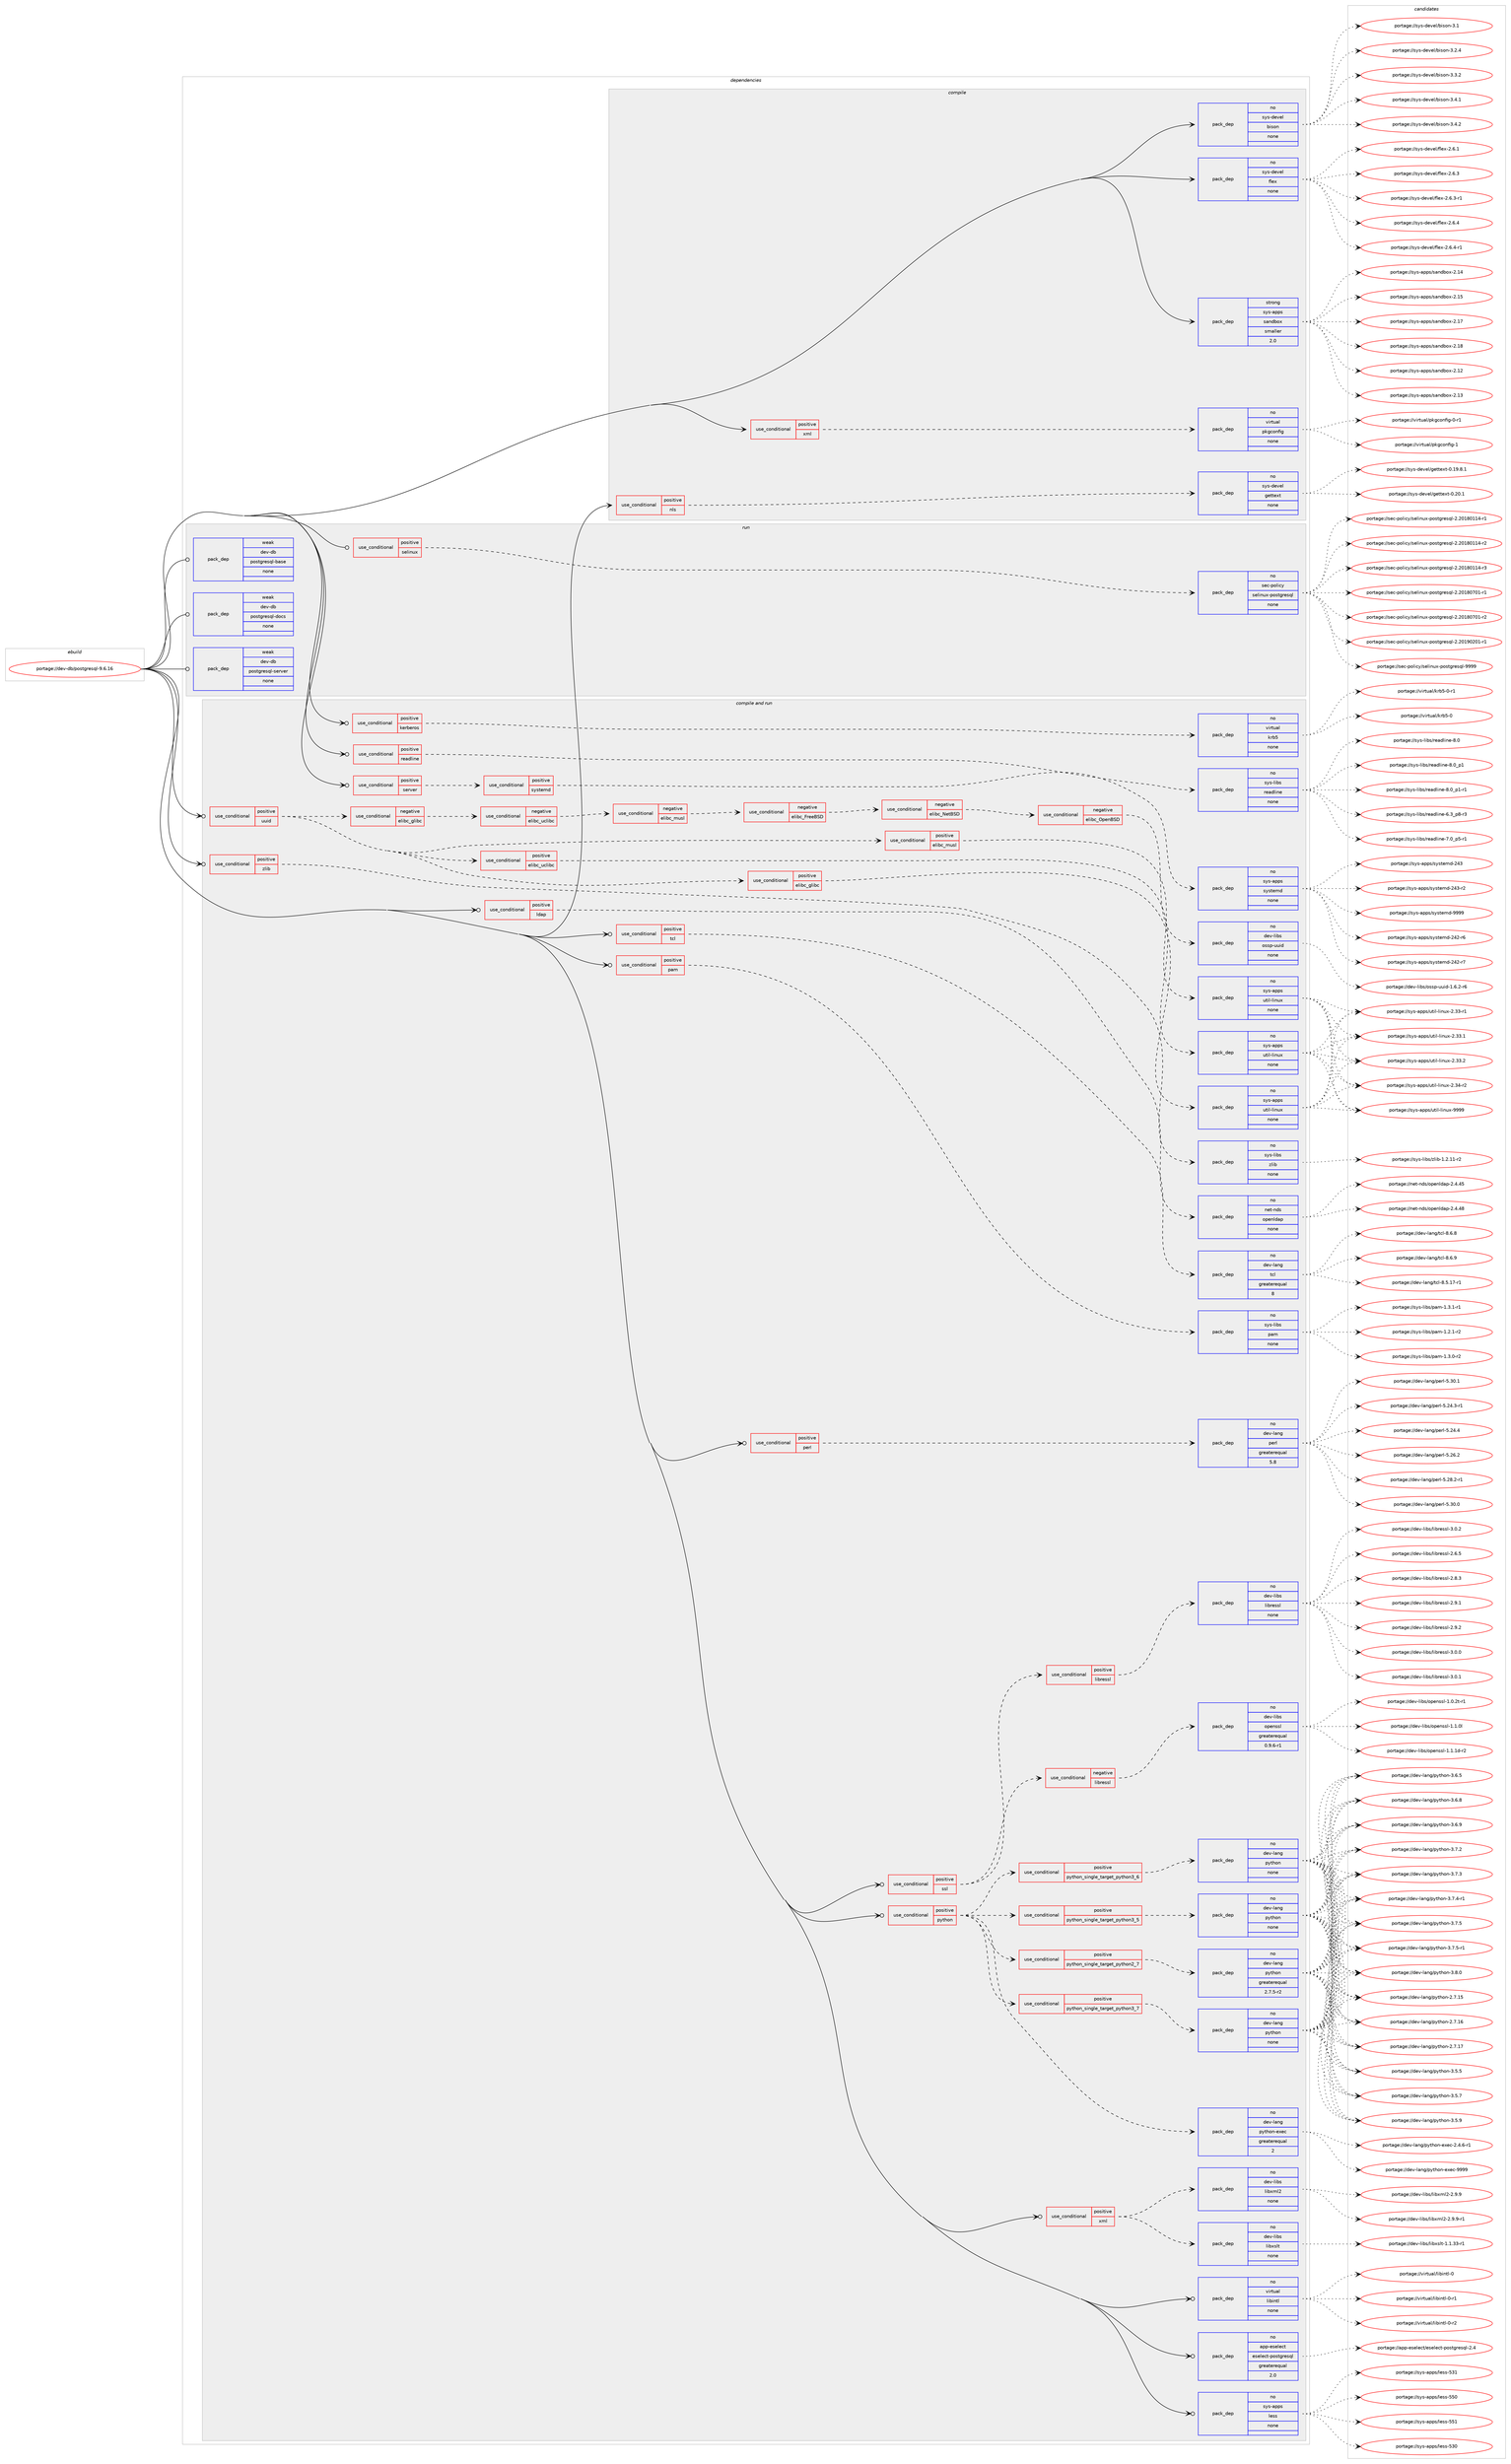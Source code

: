 digraph prolog {

# *************
# Graph options
# *************

newrank=true;
concentrate=true;
compound=true;
graph [rankdir=LR,fontname=Helvetica,fontsize=10,ranksep=1.5];#, ranksep=2.5, nodesep=0.2];
edge  [arrowhead=vee];
node  [fontname=Helvetica,fontsize=10];

# **********
# The ebuild
# **********

subgraph cluster_leftcol {
color=gray;
rank=same;
label=<<i>ebuild</i>>;
id [label="portage://dev-db/postgresql-9.6.16", color=red, width=4, href="../dev-db/postgresql-9.6.16.svg"];
}

# ****************
# The dependencies
# ****************

subgraph cluster_midcol {
color=gray;
label=<<i>dependencies</i>>;
subgraph cluster_compile {
fillcolor="#eeeeee";
style=filled;
label=<<i>compile</i>>;
subgraph cond13568 {
dependency58446 [label=<<TABLE BORDER="0" CELLBORDER="1" CELLSPACING="0" CELLPADDING="4"><TR><TD ROWSPAN="3" CELLPADDING="10">use_conditional</TD></TR><TR><TD>positive</TD></TR><TR><TD>nls</TD></TR></TABLE>>, shape=none, color=red];
subgraph pack43595 {
dependency58447 [label=<<TABLE BORDER="0" CELLBORDER="1" CELLSPACING="0" CELLPADDING="4" WIDTH="220"><TR><TD ROWSPAN="6" CELLPADDING="30">pack_dep</TD></TR><TR><TD WIDTH="110">no</TD></TR><TR><TD>sys-devel</TD></TR><TR><TD>gettext</TD></TR><TR><TD>none</TD></TR><TR><TD></TD></TR></TABLE>>, shape=none, color=blue];
}
dependency58446:e -> dependency58447:w [weight=20,style="dashed",arrowhead="vee"];
}
id:e -> dependency58446:w [weight=20,style="solid",arrowhead="vee"];
subgraph cond13569 {
dependency58448 [label=<<TABLE BORDER="0" CELLBORDER="1" CELLSPACING="0" CELLPADDING="4"><TR><TD ROWSPAN="3" CELLPADDING="10">use_conditional</TD></TR><TR><TD>positive</TD></TR><TR><TD>xml</TD></TR></TABLE>>, shape=none, color=red];
subgraph pack43596 {
dependency58449 [label=<<TABLE BORDER="0" CELLBORDER="1" CELLSPACING="0" CELLPADDING="4" WIDTH="220"><TR><TD ROWSPAN="6" CELLPADDING="30">pack_dep</TD></TR><TR><TD WIDTH="110">no</TD></TR><TR><TD>virtual</TD></TR><TR><TD>pkgconfig</TD></TR><TR><TD>none</TD></TR><TR><TD></TD></TR></TABLE>>, shape=none, color=blue];
}
dependency58448:e -> dependency58449:w [weight=20,style="dashed",arrowhead="vee"];
}
id:e -> dependency58448:w [weight=20,style="solid",arrowhead="vee"];
subgraph pack43597 {
dependency58450 [label=<<TABLE BORDER="0" CELLBORDER="1" CELLSPACING="0" CELLPADDING="4" WIDTH="220"><TR><TD ROWSPAN="6" CELLPADDING="30">pack_dep</TD></TR><TR><TD WIDTH="110">no</TD></TR><TR><TD>sys-devel</TD></TR><TR><TD>bison</TD></TR><TR><TD>none</TD></TR><TR><TD></TD></TR></TABLE>>, shape=none, color=blue];
}
id:e -> dependency58450:w [weight=20,style="solid",arrowhead="vee"];
subgraph pack43598 {
dependency58451 [label=<<TABLE BORDER="0" CELLBORDER="1" CELLSPACING="0" CELLPADDING="4" WIDTH="220"><TR><TD ROWSPAN="6" CELLPADDING="30">pack_dep</TD></TR><TR><TD WIDTH="110">no</TD></TR><TR><TD>sys-devel</TD></TR><TR><TD>flex</TD></TR><TR><TD>none</TD></TR><TR><TD></TD></TR></TABLE>>, shape=none, color=blue];
}
id:e -> dependency58451:w [weight=20,style="solid",arrowhead="vee"];
subgraph pack43599 {
dependency58452 [label=<<TABLE BORDER="0" CELLBORDER="1" CELLSPACING="0" CELLPADDING="4" WIDTH="220"><TR><TD ROWSPAN="6" CELLPADDING="30">pack_dep</TD></TR><TR><TD WIDTH="110">strong</TD></TR><TR><TD>sys-apps</TD></TR><TR><TD>sandbox</TD></TR><TR><TD>smaller</TD></TR><TR><TD>2.0</TD></TR></TABLE>>, shape=none, color=blue];
}
id:e -> dependency58452:w [weight=20,style="solid",arrowhead="vee"];
}
subgraph cluster_compileandrun {
fillcolor="#eeeeee";
style=filled;
label=<<i>compile and run</i>>;
subgraph cond13570 {
dependency58453 [label=<<TABLE BORDER="0" CELLBORDER="1" CELLSPACING="0" CELLPADDING="4"><TR><TD ROWSPAN="3" CELLPADDING="10">use_conditional</TD></TR><TR><TD>positive</TD></TR><TR><TD>kerberos</TD></TR></TABLE>>, shape=none, color=red];
subgraph pack43600 {
dependency58454 [label=<<TABLE BORDER="0" CELLBORDER="1" CELLSPACING="0" CELLPADDING="4" WIDTH="220"><TR><TD ROWSPAN="6" CELLPADDING="30">pack_dep</TD></TR><TR><TD WIDTH="110">no</TD></TR><TR><TD>virtual</TD></TR><TR><TD>krb5</TD></TR><TR><TD>none</TD></TR><TR><TD></TD></TR></TABLE>>, shape=none, color=blue];
}
dependency58453:e -> dependency58454:w [weight=20,style="dashed",arrowhead="vee"];
}
id:e -> dependency58453:w [weight=20,style="solid",arrowhead="odotvee"];
subgraph cond13571 {
dependency58455 [label=<<TABLE BORDER="0" CELLBORDER="1" CELLSPACING="0" CELLPADDING="4"><TR><TD ROWSPAN="3" CELLPADDING="10">use_conditional</TD></TR><TR><TD>positive</TD></TR><TR><TD>ldap</TD></TR></TABLE>>, shape=none, color=red];
subgraph pack43601 {
dependency58456 [label=<<TABLE BORDER="0" CELLBORDER="1" CELLSPACING="0" CELLPADDING="4" WIDTH="220"><TR><TD ROWSPAN="6" CELLPADDING="30">pack_dep</TD></TR><TR><TD WIDTH="110">no</TD></TR><TR><TD>net-nds</TD></TR><TR><TD>openldap</TD></TR><TR><TD>none</TD></TR><TR><TD></TD></TR></TABLE>>, shape=none, color=blue];
}
dependency58455:e -> dependency58456:w [weight=20,style="dashed",arrowhead="vee"];
}
id:e -> dependency58455:w [weight=20,style="solid",arrowhead="odotvee"];
subgraph cond13572 {
dependency58457 [label=<<TABLE BORDER="0" CELLBORDER="1" CELLSPACING="0" CELLPADDING="4"><TR><TD ROWSPAN="3" CELLPADDING="10">use_conditional</TD></TR><TR><TD>positive</TD></TR><TR><TD>pam</TD></TR></TABLE>>, shape=none, color=red];
subgraph pack43602 {
dependency58458 [label=<<TABLE BORDER="0" CELLBORDER="1" CELLSPACING="0" CELLPADDING="4" WIDTH="220"><TR><TD ROWSPAN="6" CELLPADDING="30">pack_dep</TD></TR><TR><TD WIDTH="110">no</TD></TR><TR><TD>sys-libs</TD></TR><TR><TD>pam</TD></TR><TR><TD>none</TD></TR><TR><TD></TD></TR></TABLE>>, shape=none, color=blue];
}
dependency58457:e -> dependency58458:w [weight=20,style="dashed",arrowhead="vee"];
}
id:e -> dependency58457:w [weight=20,style="solid",arrowhead="odotvee"];
subgraph cond13573 {
dependency58459 [label=<<TABLE BORDER="0" CELLBORDER="1" CELLSPACING="0" CELLPADDING="4"><TR><TD ROWSPAN="3" CELLPADDING="10">use_conditional</TD></TR><TR><TD>positive</TD></TR><TR><TD>perl</TD></TR></TABLE>>, shape=none, color=red];
subgraph pack43603 {
dependency58460 [label=<<TABLE BORDER="0" CELLBORDER="1" CELLSPACING="0" CELLPADDING="4" WIDTH="220"><TR><TD ROWSPAN="6" CELLPADDING="30">pack_dep</TD></TR><TR><TD WIDTH="110">no</TD></TR><TR><TD>dev-lang</TD></TR><TR><TD>perl</TD></TR><TR><TD>greaterequal</TD></TR><TR><TD>5.8</TD></TR></TABLE>>, shape=none, color=blue];
}
dependency58459:e -> dependency58460:w [weight=20,style="dashed",arrowhead="vee"];
}
id:e -> dependency58459:w [weight=20,style="solid",arrowhead="odotvee"];
subgraph cond13574 {
dependency58461 [label=<<TABLE BORDER="0" CELLBORDER="1" CELLSPACING="0" CELLPADDING="4"><TR><TD ROWSPAN="3" CELLPADDING="10">use_conditional</TD></TR><TR><TD>positive</TD></TR><TR><TD>python</TD></TR></TABLE>>, shape=none, color=red];
subgraph cond13575 {
dependency58462 [label=<<TABLE BORDER="0" CELLBORDER="1" CELLSPACING="0" CELLPADDING="4"><TR><TD ROWSPAN="3" CELLPADDING="10">use_conditional</TD></TR><TR><TD>positive</TD></TR><TR><TD>python_single_target_python2_7</TD></TR></TABLE>>, shape=none, color=red];
subgraph pack43604 {
dependency58463 [label=<<TABLE BORDER="0" CELLBORDER="1" CELLSPACING="0" CELLPADDING="4" WIDTH="220"><TR><TD ROWSPAN="6" CELLPADDING="30">pack_dep</TD></TR><TR><TD WIDTH="110">no</TD></TR><TR><TD>dev-lang</TD></TR><TR><TD>python</TD></TR><TR><TD>greaterequal</TD></TR><TR><TD>2.7.5-r2</TD></TR></TABLE>>, shape=none, color=blue];
}
dependency58462:e -> dependency58463:w [weight=20,style="dashed",arrowhead="vee"];
}
dependency58461:e -> dependency58462:w [weight=20,style="dashed",arrowhead="vee"];
subgraph cond13576 {
dependency58464 [label=<<TABLE BORDER="0" CELLBORDER="1" CELLSPACING="0" CELLPADDING="4"><TR><TD ROWSPAN="3" CELLPADDING="10">use_conditional</TD></TR><TR><TD>positive</TD></TR><TR><TD>python_single_target_python3_5</TD></TR></TABLE>>, shape=none, color=red];
subgraph pack43605 {
dependency58465 [label=<<TABLE BORDER="0" CELLBORDER="1" CELLSPACING="0" CELLPADDING="4" WIDTH="220"><TR><TD ROWSPAN="6" CELLPADDING="30">pack_dep</TD></TR><TR><TD WIDTH="110">no</TD></TR><TR><TD>dev-lang</TD></TR><TR><TD>python</TD></TR><TR><TD>none</TD></TR><TR><TD></TD></TR></TABLE>>, shape=none, color=blue];
}
dependency58464:e -> dependency58465:w [weight=20,style="dashed",arrowhead="vee"];
}
dependency58461:e -> dependency58464:w [weight=20,style="dashed",arrowhead="vee"];
subgraph cond13577 {
dependency58466 [label=<<TABLE BORDER="0" CELLBORDER="1" CELLSPACING="0" CELLPADDING="4"><TR><TD ROWSPAN="3" CELLPADDING="10">use_conditional</TD></TR><TR><TD>positive</TD></TR><TR><TD>python_single_target_python3_6</TD></TR></TABLE>>, shape=none, color=red];
subgraph pack43606 {
dependency58467 [label=<<TABLE BORDER="0" CELLBORDER="1" CELLSPACING="0" CELLPADDING="4" WIDTH="220"><TR><TD ROWSPAN="6" CELLPADDING="30">pack_dep</TD></TR><TR><TD WIDTH="110">no</TD></TR><TR><TD>dev-lang</TD></TR><TR><TD>python</TD></TR><TR><TD>none</TD></TR><TR><TD></TD></TR></TABLE>>, shape=none, color=blue];
}
dependency58466:e -> dependency58467:w [weight=20,style="dashed",arrowhead="vee"];
}
dependency58461:e -> dependency58466:w [weight=20,style="dashed",arrowhead="vee"];
subgraph cond13578 {
dependency58468 [label=<<TABLE BORDER="0" CELLBORDER="1" CELLSPACING="0" CELLPADDING="4"><TR><TD ROWSPAN="3" CELLPADDING="10">use_conditional</TD></TR><TR><TD>positive</TD></TR><TR><TD>python_single_target_python3_7</TD></TR></TABLE>>, shape=none, color=red];
subgraph pack43607 {
dependency58469 [label=<<TABLE BORDER="0" CELLBORDER="1" CELLSPACING="0" CELLPADDING="4" WIDTH="220"><TR><TD ROWSPAN="6" CELLPADDING="30">pack_dep</TD></TR><TR><TD WIDTH="110">no</TD></TR><TR><TD>dev-lang</TD></TR><TR><TD>python</TD></TR><TR><TD>none</TD></TR><TR><TD></TD></TR></TABLE>>, shape=none, color=blue];
}
dependency58468:e -> dependency58469:w [weight=20,style="dashed",arrowhead="vee"];
}
dependency58461:e -> dependency58468:w [weight=20,style="dashed",arrowhead="vee"];
subgraph pack43608 {
dependency58470 [label=<<TABLE BORDER="0" CELLBORDER="1" CELLSPACING="0" CELLPADDING="4" WIDTH="220"><TR><TD ROWSPAN="6" CELLPADDING="30">pack_dep</TD></TR><TR><TD WIDTH="110">no</TD></TR><TR><TD>dev-lang</TD></TR><TR><TD>python-exec</TD></TR><TR><TD>greaterequal</TD></TR><TR><TD>2</TD></TR></TABLE>>, shape=none, color=blue];
}
dependency58461:e -> dependency58470:w [weight=20,style="dashed",arrowhead="vee"];
}
id:e -> dependency58461:w [weight=20,style="solid",arrowhead="odotvee"];
subgraph cond13579 {
dependency58471 [label=<<TABLE BORDER="0" CELLBORDER="1" CELLSPACING="0" CELLPADDING="4"><TR><TD ROWSPAN="3" CELLPADDING="10">use_conditional</TD></TR><TR><TD>positive</TD></TR><TR><TD>readline</TD></TR></TABLE>>, shape=none, color=red];
subgraph pack43609 {
dependency58472 [label=<<TABLE BORDER="0" CELLBORDER="1" CELLSPACING="0" CELLPADDING="4" WIDTH="220"><TR><TD ROWSPAN="6" CELLPADDING="30">pack_dep</TD></TR><TR><TD WIDTH="110">no</TD></TR><TR><TD>sys-libs</TD></TR><TR><TD>readline</TD></TR><TR><TD>none</TD></TR><TR><TD></TD></TR></TABLE>>, shape=none, color=blue];
}
dependency58471:e -> dependency58472:w [weight=20,style="dashed",arrowhead="vee"];
}
id:e -> dependency58471:w [weight=20,style="solid",arrowhead="odotvee"];
subgraph cond13580 {
dependency58473 [label=<<TABLE BORDER="0" CELLBORDER="1" CELLSPACING="0" CELLPADDING="4"><TR><TD ROWSPAN="3" CELLPADDING="10">use_conditional</TD></TR><TR><TD>positive</TD></TR><TR><TD>server</TD></TR></TABLE>>, shape=none, color=red];
subgraph cond13581 {
dependency58474 [label=<<TABLE BORDER="0" CELLBORDER="1" CELLSPACING="0" CELLPADDING="4"><TR><TD ROWSPAN="3" CELLPADDING="10">use_conditional</TD></TR><TR><TD>positive</TD></TR><TR><TD>systemd</TD></TR></TABLE>>, shape=none, color=red];
subgraph pack43610 {
dependency58475 [label=<<TABLE BORDER="0" CELLBORDER="1" CELLSPACING="0" CELLPADDING="4" WIDTH="220"><TR><TD ROWSPAN="6" CELLPADDING="30">pack_dep</TD></TR><TR><TD WIDTH="110">no</TD></TR><TR><TD>sys-apps</TD></TR><TR><TD>systemd</TD></TR><TR><TD>none</TD></TR><TR><TD></TD></TR></TABLE>>, shape=none, color=blue];
}
dependency58474:e -> dependency58475:w [weight=20,style="dashed",arrowhead="vee"];
}
dependency58473:e -> dependency58474:w [weight=20,style="dashed",arrowhead="vee"];
}
id:e -> dependency58473:w [weight=20,style="solid",arrowhead="odotvee"];
subgraph cond13582 {
dependency58476 [label=<<TABLE BORDER="0" CELLBORDER="1" CELLSPACING="0" CELLPADDING="4"><TR><TD ROWSPAN="3" CELLPADDING="10">use_conditional</TD></TR><TR><TD>positive</TD></TR><TR><TD>ssl</TD></TR></TABLE>>, shape=none, color=red];
subgraph cond13583 {
dependency58477 [label=<<TABLE BORDER="0" CELLBORDER="1" CELLSPACING="0" CELLPADDING="4"><TR><TD ROWSPAN="3" CELLPADDING="10">use_conditional</TD></TR><TR><TD>negative</TD></TR><TR><TD>libressl</TD></TR></TABLE>>, shape=none, color=red];
subgraph pack43611 {
dependency58478 [label=<<TABLE BORDER="0" CELLBORDER="1" CELLSPACING="0" CELLPADDING="4" WIDTH="220"><TR><TD ROWSPAN="6" CELLPADDING="30">pack_dep</TD></TR><TR><TD WIDTH="110">no</TD></TR><TR><TD>dev-libs</TD></TR><TR><TD>openssl</TD></TR><TR><TD>greaterequal</TD></TR><TR><TD>0.9.6-r1</TD></TR></TABLE>>, shape=none, color=blue];
}
dependency58477:e -> dependency58478:w [weight=20,style="dashed",arrowhead="vee"];
}
dependency58476:e -> dependency58477:w [weight=20,style="dashed",arrowhead="vee"];
subgraph cond13584 {
dependency58479 [label=<<TABLE BORDER="0" CELLBORDER="1" CELLSPACING="0" CELLPADDING="4"><TR><TD ROWSPAN="3" CELLPADDING="10">use_conditional</TD></TR><TR><TD>positive</TD></TR><TR><TD>libressl</TD></TR></TABLE>>, shape=none, color=red];
subgraph pack43612 {
dependency58480 [label=<<TABLE BORDER="0" CELLBORDER="1" CELLSPACING="0" CELLPADDING="4" WIDTH="220"><TR><TD ROWSPAN="6" CELLPADDING="30">pack_dep</TD></TR><TR><TD WIDTH="110">no</TD></TR><TR><TD>dev-libs</TD></TR><TR><TD>libressl</TD></TR><TR><TD>none</TD></TR><TR><TD></TD></TR></TABLE>>, shape=none, color=blue];
}
dependency58479:e -> dependency58480:w [weight=20,style="dashed",arrowhead="vee"];
}
dependency58476:e -> dependency58479:w [weight=20,style="dashed",arrowhead="vee"];
}
id:e -> dependency58476:w [weight=20,style="solid",arrowhead="odotvee"];
subgraph cond13585 {
dependency58481 [label=<<TABLE BORDER="0" CELLBORDER="1" CELLSPACING="0" CELLPADDING="4"><TR><TD ROWSPAN="3" CELLPADDING="10">use_conditional</TD></TR><TR><TD>positive</TD></TR><TR><TD>tcl</TD></TR></TABLE>>, shape=none, color=red];
subgraph pack43613 {
dependency58482 [label=<<TABLE BORDER="0" CELLBORDER="1" CELLSPACING="0" CELLPADDING="4" WIDTH="220"><TR><TD ROWSPAN="6" CELLPADDING="30">pack_dep</TD></TR><TR><TD WIDTH="110">no</TD></TR><TR><TD>dev-lang</TD></TR><TR><TD>tcl</TD></TR><TR><TD>greaterequal</TD></TR><TR><TD>8</TD></TR></TABLE>>, shape=none, color=blue];
}
dependency58481:e -> dependency58482:w [weight=20,style="dashed",arrowhead="vee"];
}
id:e -> dependency58481:w [weight=20,style="solid",arrowhead="odotvee"];
subgraph cond13586 {
dependency58483 [label=<<TABLE BORDER="0" CELLBORDER="1" CELLSPACING="0" CELLPADDING="4"><TR><TD ROWSPAN="3" CELLPADDING="10">use_conditional</TD></TR><TR><TD>positive</TD></TR><TR><TD>uuid</TD></TR></TABLE>>, shape=none, color=red];
subgraph cond13587 {
dependency58484 [label=<<TABLE BORDER="0" CELLBORDER="1" CELLSPACING="0" CELLPADDING="4"><TR><TD ROWSPAN="3" CELLPADDING="10">use_conditional</TD></TR><TR><TD>positive</TD></TR><TR><TD>elibc_glibc</TD></TR></TABLE>>, shape=none, color=red];
subgraph pack43614 {
dependency58485 [label=<<TABLE BORDER="0" CELLBORDER="1" CELLSPACING="0" CELLPADDING="4" WIDTH="220"><TR><TD ROWSPAN="6" CELLPADDING="30">pack_dep</TD></TR><TR><TD WIDTH="110">no</TD></TR><TR><TD>sys-apps</TD></TR><TR><TD>util-linux</TD></TR><TR><TD>none</TD></TR><TR><TD></TD></TR></TABLE>>, shape=none, color=blue];
}
dependency58484:e -> dependency58485:w [weight=20,style="dashed",arrowhead="vee"];
}
dependency58483:e -> dependency58484:w [weight=20,style="dashed",arrowhead="vee"];
subgraph cond13588 {
dependency58486 [label=<<TABLE BORDER="0" CELLBORDER="1" CELLSPACING="0" CELLPADDING="4"><TR><TD ROWSPAN="3" CELLPADDING="10">use_conditional</TD></TR><TR><TD>positive</TD></TR><TR><TD>elibc_uclibc</TD></TR></TABLE>>, shape=none, color=red];
subgraph pack43615 {
dependency58487 [label=<<TABLE BORDER="0" CELLBORDER="1" CELLSPACING="0" CELLPADDING="4" WIDTH="220"><TR><TD ROWSPAN="6" CELLPADDING="30">pack_dep</TD></TR><TR><TD WIDTH="110">no</TD></TR><TR><TD>sys-apps</TD></TR><TR><TD>util-linux</TD></TR><TR><TD>none</TD></TR><TR><TD></TD></TR></TABLE>>, shape=none, color=blue];
}
dependency58486:e -> dependency58487:w [weight=20,style="dashed",arrowhead="vee"];
}
dependency58483:e -> dependency58486:w [weight=20,style="dashed",arrowhead="vee"];
subgraph cond13589 {
dependency58488 [label=<<TABLE BORDER="0" CELLBORDER="1" CELLSPACING="0" CELLPADDING="4"><TR><TD ROWSPAN="3" CELLPADDING="10">use_conditional</TD></TR><TR><TD>positive</TD></TR><TR><TD>elibc_musl</TD></TR></TABLE>>, shape=none, color=red];
subgraph pack43616 {
dependency58489 [label=<<TABLE BORDER="0" CELLBORDER="1" CELLSPACING="0" CELLPADDING="4" WIDTH="220"><TR><TD ROWSPAN="6" CELLPADDING="30">pack_dep</TD></TR><TR><TD WIDTH="110">no</TD></TR><TR><TD>sys-apps</TD></TR><TR><TD>util-linux</TD></TR><TR><TD>none</TD></TR><TR><TD></TD></TR></TABLE>>, shape=none, color=blue];
}
dependency58488:e -> dependency58489:w [weight=20,style="dashed",arrowhead="vee"];
}
dependency58483:e -> dependency58488:w [weight=20,style="dashed",arrowhead="vee"];
subgraph cond13590 {
dependency58490 [label=<<TABLE BORDER="0" CELLBORDER="1" CELLSPACING="0" CELLPADDING="4"><TR><TD ROWSPAN="3" CELLPADDING="10">use_conditional</TD></TR><TR><TD>negative</TD></TR><TR><TD>elibc_glibc</TD></TR></TABLE>>, shape=none, color=red];
subgraph cond13591 {
dependency58491 [label=<<TABLE BORDER="0" CELLBORDER="1" CELLSPACING="0" CELLPADDING="4"><TR><TD ROWSPAN="3" CELLPADDING="10">use_conditional</TD></TR><TR><TD>negative</TD></TR><TR><TD>elibc_uclibc</TD></TR></TABLE>>, shape=none, color=red];
subgraph cond13592 {
dependency58492 [label=<<TABLE BORDER="0" CELLBORDER="1" CELLSPACING="0" CELLPADDING="4"><TR><TD ROWSPAN="3" CELLPADDING="10">use_conditional</TD></TR><TR><TD>negative</TD></TR><TR><TD>elibc_musl</TD></TR></TABLE>>, shape=none, color=red];
subgraph cond13593 {
dependency58493 [label=<<TABLE BORDER="0" CELLBORDER="1" CELLSPACING="0" CELLPADDING="4"><TR><TD ROWSPAN="3" CELLPADDING="10">use_conditional</TD></TR><TR><TD>negative</TD></TR><TR><TD>elibc_FreeBSD</TD></TR></TABLE>>, shape=none, color=red];
subgraph cond13594 {
dependency58494 [label=<<TABLE BORDER="0" CELLBORDER="1" CELLSPACING="0" CELLPADDING="4"><TR><TD ROWSPAN="3" CELLPADDING="10">use_conditional</TD></TR><TR><TD>negative</TD></TR><TR><TD>elibc_NetBSD</TD></TR></TABLE>>, shape=none, color=red];
subgraph cond13595 {
dependency58495 [label=<<TABLE BORDER="0" CELLBORDER="1" CELLSPACING="0" CELLPADDING="4"><TR><TD ROWSPAN="3" CELLPADDING="10">use_conditional</TD></TR><TR><TD>negative</TD></TR><TR><TD>elibc_OpenBSD</TD></TR></TABLE>>, shape=none, color=red];
subgraph pack43617 {
dependency58496 [label=<<TABLE BORDER="0" CELLBORDER="1" CELLSPACING="0" CELLPADDING="4" WIDTH="220"><TR><TD ROWSPAN="6" CELLPADDING="30">pack_dep</TD></TR><TR><TD WIDTH="110">no</TD></TR><TR><TD>dev-libs</TD></TR><TR><TD>ossp-uuid</TD></TR><TR><TD>none</TD></TR><TR><TD></TD></TR></TABLE>>, shape=none, color=blue];
}
dependency58495:e -> dependency58496:w [weight=20,style="dashed",arrowhead="vee"];
}
dependency58494:e -> dependency58495:w [weight=20,style="dashed",arrowhead="vee"];
}
dependency58493:e -> dependency58494:w [weight=20,style="dashed",arrowhead="vee"];
}
dependency58492:e -> dependency58493:w [weight=20,style="dashed",arrowhead="vee"];
}
dependency58491:e -> dependency58492:w [weight=20,style="dashed",arrowhead="vee"];
}
dependency58490:e -> dependency58491:w [weight=20,style="dashed",arrowhead="vee"];
}
dependency58483:e -> dependency58490:w [weight=20,style="dashed",arrowhead="vee"];
}
id:e -> dependency58483:w [weight=20,style="solid",arrowhead="odotvee"];
subgraph cond13596 {
dependency58497 [label=<<TABLE BORDER="0" CELLBORDER="1" CELLSPACING="0" CELLPADDING="4"><TR><TD ROWSPAN="3" CELLPADDING="10">use_conditional</TD></TR><TR><TD>positive</TD></TR><TR><TD>xml</TD></TR></TABLE>>, shape=none, color=red];
subgraph pack43618 {
dependency58498 [label=<<TABLE BORDER="0" CELLBORDER="1" CELLSPACING="0" CELLPADDING="4" WIDTH="220"><TR><TD ROWSPAN="6" CELLPADDING="30">pack_dep</TD></TR><TR><TD WIDTH="110">no</TD></TR><TR><TD>dev-libs</TD></TR><TR><TD>libxml2</TD></TR><TR><TD>none</TD></TR><TR><TD></TD></TR></TABLE>>, shape=none, color=blue];
}
dependency58497:e -> dependency58498:w [weight=20,style="dashed",arrowhead="vee"];
subgraph pack43619 {
dependency58499 [label=<<TABLE BORDER="0" CELLBORDER="1" CELLSPACING="0" CELLPADDING="4" WIDTH="220"><TR><TD ROWSPAN="6" CELLPADDING="30">pack_dep</TD></TR><TR><TD WIDTH="110">no</TD></TR><TR><TD>dev-libs</TD></TR><TR><TD>libxslt</TD></TR><TR><TD>none</TD></TR><TR><TD></TD></TR></TABLE>>, shape=none, color=blue];
}
dependency58497:e -> dependency58499:w [weight=20,style="dashed",arrowhead="vee"];
}
id:e -> dependency58497:w [weight=20,style="solid",arrowhead="odotvee"];
subgraph cond13597 {
dependency58500 [label=<<TABLE BORDER="0" CELLBORDER="1" CELLSPACING="0" CELLPADDING="4"><TR><TD ROWSPAN="3" CELLPADDING="10">use_conditional</TD></TR><TR><TD>positive</TD></TR><TR><TD>zlib</TD></TR></TABLE>>, shape=none, color=red];
subgraph pack43620 {
dependency58501 [label=<<TABLE BORDER="0" CELLBORDER="1" CELLSPACING="0" CELLPADDING="4" WIDTH="220"><TR><TD ROWSPAN="6" CELLPADDING="30">pack_dep</TD></TR><TR><TD WIDTH="110">no</TD></TR><TR><TD>sys-libs</TD></TR><TR><TD>zlib</TD></TR><TR><TD>none</TD></TR><TR><TD></TD></TR></TABLE>>, shape=none, color=blue];
}
dependency58500:e -> dependency58501:w [weight=20,style="dashed",arrowhead="vee"];
}
id:e -> dependency58500:w [weight=20,style="solid",arrowhead="odotvee"];
subgraph pack43621 {
dependency58502 [label=<<TABLE BORDER="0" CELLBORDER="1" CELLSPACING="0" CELLPADDING="4" WIDTH="220"><TR><TD ROWSPAN="6" CELLPADDING="30">pack_dep</TD></TR><TR><TD WIDTH="110">no</TD></TR><TR><TD>app-eselect</TD></TR><TR><TD>eselect-postgresql</TD></TR><TR><TD>greaterequal</TD></TR><TR><TD>2.0</TD></TR></TABLE>>, shape=none, color=blue];
}
id:e -> dependency58502:w [weight=20,style="solid",arrowhead="odotvee"];
subgraph pack43622 {
dependency58503 [label=<<TABLE BORDER="0" CELLBORDER="1" CELLSPACING="0" CELLPADDING="4" WIDTH="220"><TR><TD ROWSPAN="6" CELLPADDING="30">pack_dep</TD></TR><TR><TD WIDTH="110">no</TD></TR><TR><TD>sys-apps</TD></TR><TR><TD>less</TD></TR><TR><TD>none</TD></TR><TR><TD></TD></TR></TABLE>>, shape=none, color=blue];
}
id:e -> dependency58503:w [weight=20,style="solid",arrowhead="odotvee"];
subgraph pack43623 {
dependency58504 [label=<<TABLE BORDER="0" CELLBORDER="1" CELLSPACING="0" CELLPADDING="4" WIDTH="220"><TR><TD ROWSPAN="6" CELLPADDING="30">pack_dep</TD></TR><TR><TD WIDTH="110">no</TD></TR><TR><TD>virtual</TD></TR><TR><TD>libintl</TD></TR><TR><TD>none</TD></TR><TR><TD></TD></TR></TABLE>>, shape=none, color=blue];
}
id:e -> dependency58504:w [weight=20,style="solid",arrowhead="odotvee"];
}
subgraph cluster_run {
fillcolor="#eeeeee";
style=filled;
label=<<i>run</i>>;
subgraph cond13598 {
dependency58505 [label=<<TABLE BORDER="0" CELLBORDER="1" CELLSPACING="0" CELLPADDING="4"><TR><TD ROWSPAN="3" CELLPADDING="10">use_conditional</TD></TR><TR><TD>positive</TD></TR><TR><TD>selinux</TD></TR></TABLE>>, shape=none, color=red];
subgraph pack43624 {
dependency58506 [label=<<TABLE BORDER="0" CELLBORDER="1" CELLSPACING="0" CELLPADDING="4" WIDTH="220"><TR><TD ROWSPAN="6" CELLPADDING="30">pack_dep</TD></TR><TR><TD WIDTH="110">no</TD></TR><TR><TD>sec-policy</TD></TR><TR><TD>selinux-postgresql</TD></TR><TR><TD>none</TD></TR><TR><TD></TD></TR></TABLE>>, shape=none, color=blue];
}
dependency58505:e -> dependency58506:w [weight=20,style="dashed",arrowhead="vee"];
}
id:e -> dependency58505:w [weight=20,style="solid",arrowhead="odot"];
subgraph pack43625 {
dependency58507 [label=<<TABLE BORDER="0" CELLBORDER="1" CELLSPACING="0" CELLPADDING="4" WIDTH="220"><TR><TD ROWSPAN="6" CELLPADDING="30">pack_dep</TD></TR><TR><TD WIDTH="110">weak</TD></TR><TR><TD>dev-db</TD></TR><TR><TD>postgresql-base</TD></TR><TR><TD>none</TD></TR><TR><TD></TD></TR></TABLE>>, shape=none, color=blue];
}
id:e -> dependency58507:w [weight=20,style="solid",arrowhead="odot"];
subgraph pack43626 {
dependency58508 [label=<<TABLE BORDER="0" CELLBORDER="1" CELLSPACING="0" CELLPADDING="4" WIDTH="220"><TR><TD ROWSPAN="6" CELLPADDING="30">pack_dep</TD></TR><TR><TD WIDTH="110">weak</TD></TR><TR><TD>dev-db</TD></TR><TR><TD>postgresql-docs</TD></TR><TR><TD>none</TD></TR><TR><TD></TD></TR></TABLE>>, shape=none, color=blue];
}
id:e -> dependency58508:w [weight=20,style="solid",arrowhead="odot"];
subgraph pack43627 {
dependency58509 [label=<<TABLE BORDER="0" CELLBORDER="1" CELLSPACING="0" CELLPADDING="4" WIDTH="220"><TR><TD ROWSPAN="6" CELLPADDING="30">pack_dep</TD></TR><TR><TD WIDTH="110">weak</TD></TR><TR><TD>dev-db</TD></TR><TR><TD>postgresql-server</TD></TR><TR><TD>none</TD></TR><TR><TD></TD></TR></TABLE>>, shape=none, color=blue];
}
id:e -> dependency58509:w [weight=20,style="solid",arrowhead="odot"];
}
}

# **************
# The candidates
# **************

subgraph cluster_choices {
rank=same;
color=gray;
label=<<i>candidates</i>>;

subgraph choice43595 {
color=black;
nodesep=1;
choiceportage1151211154510010111810110847103101116116101120116454846495746564649 [label="portage://sys-devel/gettext-0.19.8.1", color=red, width=4,href="../sys-devel/gettext-0.19.8.1.svg"];
choiceportage115121115451001011181011084710310111611610112011645484650484649 [label="portage://sys-devel/gettext-0.20.1", color=red, width=4,href="../sys-devel/gettext-0.20.1.svg"];
dependency58447:e -> choiceportage1151211154510010111810110847103101116116101120116454846495746564649:w [style=dotted,weight="100"];
dependency58447:e -> choiceportage115121115451001011181011084710310111611610112011645484650484649:w [style=dotted,weight="100"];
}
subgraph choice43596 {
color=black;
nodesep=1;
choiceportage11810511411611797108471121071039911111010210510345484511449 [label="portage://virtual/pkgconfig-0-r1", color=red, width=4,href="../virtual/pkgconfig-0-r1.svg"];
choiceportage1181051141161179710847112107103991111101021051034549 [label="portage://virtual/pkgconfig-1", color=red, width=4,href="../virtual/pkgconfig-1.svg"];
dependency58449:e -> choiceportage11810511411611797108471121071039911111010210510345484511449:w [style=dotted,weight="100"];
dependency58449:e -> choiceportage1181051141161179710847112107103991111101021051034549:w [style=dotted,weight="100"];
}
subgraph choice43597 {
color=black;
nodesep=1;
choiceportage11512111545100101118101108479810511511111045514649 [label="portage://sys-devel/bison-3.1", color=red, width=4,href="../sys-devel/bison-3.1.svg"];
choiceportage115121115451001011181011084798105115111110455146504652 [label="portage://sys-devel/bison-3.2.4", color=red, width=4,href="../sys-devel/bison-3.2.4.svg"];
choiceportage115121115451001011181011084798105115111110455146514650 [label="portage://sys-devel/bison-3.3.2", color=red, width=4,href="../sys-devel/bison-3.3.2.svg"];
choiceportage115121115451001011181011084798105115111110455146524649 [label="portage://sys-devel/bison-3.4.1", color=red, width=4,href="../sys-devel/bison-3.4.1.svg"];
choiceportage115121115451001011181011084798105115111110455146524650 [label="portage://sys-devel/bison-3.4.2", color=red, width=4,href="../sys-devel/bison-3.4.2.svg"];
dependency58450:e -> choiceportage11512111545100101118101108479810511511111045514649:w [style=dotted,weight="100"];
dependency58450:e -> choiceportage115121115451001011181011084798105115111110455146504652:w [style=dotted,weight="100"];
dependency58450:e -> choiceportage115121115451001011181011084798105115111110455146514650:w [style=dotted,weight="100"];
dependency58450:e -> choiceportage115121115451001011181011084798105115111110455146524649:w [style=dotted,weight="100"];
dependency58450:e -> choiceportage115121115451001011181011084798105115111110455146524650:w [style=dotted,weight="100"];
}
subgraph choice43598 {
color=black;
nodesep=1;
choiceportage1151211154510010111810110847102108101120455046544649 [label="portage://sys-devel/flex-2.6.1", color=red, width=4,href="../sys-devel/flex-2.6.1.svg"];
choiceportage1151211154510010111810110847102108101120455046544651 [label="portage://sys-devel/flex-2.6.3", color=red, width=4,href="../sys-devel/flex-2.6.3.svg"];
choiceportage11512111545100101118101108471021081011204550465446514511449 [label="portage://sys-devel/flex-2.6.3-r1", color=red, width=4,href="../sys-devel/flex-2.6.3-r1.svg"];
choiceportage1151211154510010111810110847102108101120455046544652 [label="portage://sys-devel/flex-2.6.4", color=red, width=4,href="../sys-devel/flex-2.6.4.svg"];
choiceportage11512111545100101118101108471021081011204550465446524511449 [label="portage://sys-devel/flex-2.6.4-r1", color=red, width=4,href="../sys-devel/flex-2.6.4-r1.svg"];
dependency58451:e -> choiceportage1151211154510010111810110847102108101120455046544649:w [style=dotted,weight="100"];
dependency58451:e -> choiceportage1151211154510010111810110847102108101120455046544651:w [style=dotted,weight="100"];
dependency58451:e -> choiceportage11512111545100101118101108471021081011204550465446514511449:w [style=dotted,weight="100"];
dependency58451:e -> choiceportage1151211154510010111810110847102108101120455046544652:w [style=dotted,weight="100"];
dependency58451:e -> choiceportage11512111545100101118101108471021081011204550465446524511449:w [style=dotted,weight="100"];
}
subgraph choice43599 {
color=black;
nodesep=1;
choiceportage11512111545971121121154711597110100981111204550464950 [label="portage://sys-apps/sandbox-2.12", color=red, width=4,href="../sys-apps/sandbox-2.12.svg"];
choiceportage11512111545971121121154711597110100981111204550464951 [label="portage://sys-apps/sandbox-2.13", color=red, width=4,href="../sys-apps/sandbox-2.13.svg"];
choiceportage11512111545971121121154711597110100981111204550464952 [label="portage://sys-apps/sandbox-2.14", color=red, width=4,href="../sys-apps/sandbox-2.14.svg"];
choiceportage11512111545971121121154711597110100981111204550464953 [label="portage://sys-apps/sandbox-2.15", color=red, width=4,href="../sys-apps/sandbox-2.15.svg"];
choiceportage11512111545971121121154711597110100981111204550464955 [label="portage://sys-apps/sandbox-2.17", color=red, width=4,href="../sys-apps/sandbox-2.17.svg"];
choiceportage11512111545971121121154711597110100981111204550464956 [label="portage://sys-apps/sandbox-2.18", color=red, width=4,href="../sys-apps/sandbox-2.18.svg"];
dependency58452:e -> choiceportage11512111545971121121154711597110100981111204550464950:w [style=dotted,weight="100"];
dependency58452:e -> choiceportage11512111545971121121154711597110100981111204550464951:w [style=dotted,weight="100"];
dependency58452:e -> choiceportage11512111545971121121154711597110100981111204550464952:w [style=dotted,weight="100"];
dependency58452:e -> choiceportage11512111545971121121154711597110100981111204550464953:w [style=dotted,weight="100"];
dependency58452:e -> choiceportage11512111545971121121154711597110100981111204550464955:w [style=dotted,weight="100"];
dependency58452:e -> choiceportage11512111545971121121154711597110100981111204550464956:w [style=dotted,weight="100"];
}
subgraph choice43600 {
color=black;
nodesep=1;
choiceportage118105114116117971084710711498534548 [label="portage://virtual/krb5-0", color=red, width=4,href="../virtual/krb5-0.svg"];
choiceportage1181051141161179710847107114985345484511449 [label="portage://virtual/krb5-0-r1", color=red, width=4,href="../virtual/krb5-0-r1.svg"];
dependency58454:e -> choiceportage118105114116117971084710711498534548:w [style=dotted,weight="100"];
dependency58454:e -> choiceportage1181051141161179710847107114985345484511449:w [style=dotted,weight="100"];
}
subgraph choice43601 {
color=black;
nodesep=1;
choiceportage11010111645110100115471111121011101081009711245504652465253 [label="portage://net-nds/openldap-2.4.45", color=red, width=4,href="../net-nds/openldap-2.4.45.svg"];
choiceportage11010111645110100115471111121011101081009711245504652465256 [label="portage://net-nds/openldap-2.4.48", color=red, width=4,href="../net-nds/openldap-2.4.48.svg"];
dependency58456:e -> choiceportage11010111645110100115471111121011101081009711245504652465253:w [style=dotted,weight="100"];
dependency58456:e -> choiceportage11010111645110100115471111121011101081009711245504652465256:w [style=dotted,weight="100"];
}
subgraph choice43602 {
color=black;
nodesep=1;
choiceportage115121115451081059811547112971094549465046494511450 [label="portage://sys-libs/pam-1.2.1-r2", color=red, width=4,href="../sys-libs/pam-1.2.1-r2.svg"];
choiceportage115121115451081059811547112971094549465146484511450 [label="portage://sys-libs/pam-1.3.0-r2", color=red, width=4,href="../sys-libs/pam-1.3.0-r2.svg"];
choiceportage115121115451081059811547112971094549465146494511449 [label="portage://sys-libs/pam-1.3.1-r1", color=red, width=4,href="../sys-libs/pam-1.3.1-r1.svg"];
dependency58458:e -> choiceportage115121115451081059811547112971094549465046494511450:w [style=dotted,weight="100"];
dependency58458:e -> choiceportage115121115451081059811547112971094549465146484511450:w [style=dotted,weight="100"];
dependency58458:e -> choiceportage115121115451081059811547112971094549465146494511449:w [style=dotted,weight="100"];
}
subgraph choice43603 {
color=black;
nodesep=1;
choiceportage100101118451089711010347112101114108455346505246514511449 [label="portage://dev-lang/perl-5.24.3-r1", color=red, width=4,href="../dev-lang/perl-5.24.3-r1.svg"];
choiceportage10010111845108971101034711210111410845534650524652 [label="portage://dev-lang/perl-5.24.4", color=red, width=4,href="../dev-lang/perl-5.24.4.svg"];
choiceportage10010111845108971101034711210111410845534650544650 [label="portage://dev-lang/perl-5.26.2", color=red, width=4,href="../dev-lang/perl-5.26.2.svg"];
choiceportage100101118451089711010347112101114108455346505646504511449 [label="portage://dev-lang/perl-5.28.2-r1", color=red, width=4,href="../dev-lang/perl-5.28.2-r1.svg"];
choiceportage10010111845108971101034711210111410845534651484648 [label="portage://dev-lang/perl-5.30.0", color=red, width=4,href="../dev-lang/perl-5.30.0.svg"];
choiceportage10010111845108971101034711210111410845534651484649 [label="portage://dev-lang/perl-5.30.1", color=red, width=4,href="../dev-lang/perl-5.30.1.svg"];
dependency58460:e -> choiceportage100101118451089711010347112101114108455346505246514511449:w [style=dotted,weight="100"];
dependency58460:e -> choiceportage10010111845108971101034711210111410845534650524652:w [style=dotted,weight="100"];
dependency58460:e -> choiceportage10010111845108971101034711210111410845534650544650:w [style=dotted,weight="100"];
dependency58460:e -> choiceportage100101118451089711010347112101114108455346505646504511449:w [style=dotted,weight="100"];
dependency58460:e -> choiceportage10010111845108971101034711210111410845534651484648:w [style=dotted,weight="100"];
dependency58460:e -> choiceportage10010111845108971101034711210111410845534651484649:w [style=dotted,weight="100"];
}
subgraph choice43604 {
color=black;
nodesep=1;
choiceportage10010111845108971101034711212111610411111045504655464953 [label="portage://dev-lang/python-2.7.15", color=red, width=4,href="../dev-lang/python-2.7.15.svg"];
choiceportage10010111845108971101034711212111610411111045504655464954 [label="portage://dev-lang/python-2.7.16", color=red, width=4,href="../dev-lang/python-2.7.16.svg"];
choiceportage10010111845108971101034711212111610411111045504655464955 [label="portage://dev-lang/python-2.7.17", color=red, width=4,href="../dev-lang/python-2.7.17.svg"];
choiceportage100101118451089711010347112121116104111110455146534653 [label="portage://dev-lang/python-3.5.5", color=red, width=4,href="../dev-lang/python-3.5.5.svg"];
choiceportage100101118451089711010347112121116104111110455146534655 [label="portage://dev-lang/python-3.5.7", color=red, width=4,href="../dev-lang/python-3.5.7.svg"];
choiceportage100101118451089711010347112121116104111110455146534657 [label="portage://dev-lang/python-3.5.9", color=red, width=4,href="../dev-lang/python-3.5.9.svg"];
choiceportage100101118451089711010347112121116104111110455146544653 [label="portage://dev-lang/python-3.6.5", color=red, width=4,href="../dev-lang/python-3.6.5.svg"];
choiceportage100101118451089711010347112121116104111110455146544656 [label="portage://dev-lang/python-3.6.8", color=red, width=4,href="../dev-lang/python-3.6.8.svg"];
choiceportage100101118451089711010347112121116104111110455146544657 [label="portage://dev-lang/python-3.6.9", color=red, width=4,href="../dev-lang/python-3.6.9.svg"];
choiceportage100101118451089711010347112121116104111110455146554650 [label="portage://dev-lang/python-3.7.2", color=red, width=4,href="../dev-lang/python-3.7.2.svg"];
choiceportage100101118451089711010347112121116104111110455146554651 [label="portage://dev-lang/python-3.7.3", color=red, width=4,href="../dev-lang/python-3.7.3.svg"];
choiceportage1001011184510897110103471121211161041111104551465546524511449 [label="portage://dev-lang/python-3.7.4-r1", color=red, width=4,href="../dev-lang/python-3.7.4-r1.svg"];
choiceportage100101118451089711010347112121116104111110455146554653 [label="portage://dev-lang/python-3.7.5", color=red, width=4,href="../dev-lang/python-3.7.5.svg"];
choiceportage1001011184510897110103471121211161041111104551465546534511449 [label="portage://dev-lang/python-3.7.5-r1", color=red, width=4,href="../dev-lang/python-3.7.5-r1.svg"];
choiceportage100101118451089711010347112121116104111110455146564648 [label="portage://dev-lang/python-3.8.0", color=red, width=4,href="../dev-lang/python-3.8.0.svg"];
dependency58463:e -> choiceportage10010111845108971101034711212111610411111045504655464953:w [style=dotted,weight="100"];
dependency58463:e -> choiceportage10010111845108971101034711212111610411111045504655464954:w [style=dotted,weight="100"];
dependency58463:e -> choiceportage10010111845108971101034711212111610411111045504655464955:w [style=dotted,weight="100"];
dependency58463:e -> choiceportage100101118451089711010347112121116104111110455146534653:w [style=dotted,weight="100"];
dependency58463:e -> choiceportage100101118451089711010347112121116104111110455146534655:w [style=dotted,weight="100"];
dependency58463:e -> choiceportage100101118451089711010347112121116104111110455146534657:w [style=dotted,weight="100"];
dependency58463:e -> choiceportage100101118451089711010347112121116104111110455146544653:w [style=dotted,weight="100"];
dependency58463:e -> choiceportage100101118451089711010347112121116104111110455146544656:w [style=dotted,weight="100"];
dependency58463:e -> choiceportage100101118451089711010347112121116104111110455146544657:w [style=dotted,weight="100"];
dependency58463:e -> choiceportage100101118451089711010347112121116104111110455146554650:w [style=dotted,weight="100"];
dependency58463:e -> choiceportage100101118451089711010347112121116104111110455146554651:w [style=dotted,weight="100"];
dependency58463:e -> choiceportage1001011184510897110103471121211161041111104551465546524511449:w [style=dotted,weight="100"];
dependency58463:e -> choiceportage100101118451089711010347112121116104111110455146554653:w [style=dotted,weight="100"];
dependency58463:e -> choiceportage1001011184510897110103471121211161041111104551465546534511449:w [style=dotted,weight="100"];
dependency58463:e -> choiceportage100101118451089711010347112121116104111110455146564648:w [style=dotted,weight="100"];
}
subgraph choice43605 {
color=black;
nodesep=1;
choiceportage10010111845108971101034711212111610411111045504655464953 [label="portage://dev-lang/python-2.7.15", color=red, width=4,href="../dev-lang/python-2.7.15.svg"];
choiceportage10010111845108971101034711212111610411111045504655464954 [label="portage://dev-lang/python-2.7.16", color=red, width=4,href="../dev-lang/python-2.7.16.svg"];
choiceportage10010111845108971101034711212111610411111045504655464955 [label="portage://dev-lang/python-2.7.17", color=red, width=4,href="../dev-lang/python-2.7.17.svg"];
choiceportage100101118451089711010347112121116104111110455146534653 [label="portage://dev-lang/python-3.5.5", color=red, width=4,href="../dev-lang/python-3.5.5.svg"];
choiceportage100101118451089711010347112121116104111110455146534655 [label="portage://dev-lang/python-3.5.7", color=red, width=4,href="../dev-lang/python-3.5.7.svg"];
choiceportage100101118451089711010347112121116104111110455146534657 [label="portage://dev-lang/python-3.5.9", color=red, width=4,href="../dev-lang/python-3.5.9.svg"];
choiceportage100101118451089711010347112121116104111110455146544653 [label="portage://dev-lang/python-3.6.5", color=red, width=4,href="../dev-lang/python-3.6.5.svg"];
choiceportage100101118451089711010347112121116104111110455146544656 [label="portage://dev-lang/python-3.6.8", color=red, width=4,href="../dev-lang/python-3.6.8.svg"];
choiceportage100101118451089711010347112121116104111110455146544657 [label="portage://dev-lang/python-3.6.9", color=red, width=4,href="../dev-lang/python-3.6.9.svg"];
choiceportage100101118451089711010347112121116104111110455146554650 [label="portage://dev-lang/python-3.7.2", color=red, width=4,href="../dev-lang/python-3.7.2.svg"];
choiceportage100101118451089711010347112121116104111110455146554651 [label="portage://dev-lang/python-3.7.3", color=red, width=4,href="../dev-lang/python-3.7.3.svg"];
choiceportage1001011184510897110103471121211161041111104551465546524511449 [label="portage://dev-lang/python-3.7.4-r1", color=red, width=4,href="../dev-lang/python-3.7.4-r1.svg"];
choiceportage100101118451089711010347112121116104111110455146554653 [label="portage://dev-lang/python-3.7.5", color=red, width=4,href="../dev-lang/python-3.7.5.svg"];
choiceportage1001011184510897110103471121211161041111104551465546534511449 [label="portage://dev-lang/python-3.7.5-r1", color=red, width=4,href="../dev-lang/python-3.7.5-r1.svg"];
choiceportage100101118451089711010347112121116104111110455146564648 [label="portage://dev-lang/python-3.8.0", color=red, width=4,href="../dev-lang/python-3.8.0.svg"];
dependency58465:e -> choiceportage10010111845108971101034711212111610411111045504655464953:w [style=dotted,weight="100"];
dependency58465:e -> choiceportage10010111845108971101034711212111610411111045504655464954:w [style=dotted,weight="100"];
dependency58465:e -> choiceportage10010111845108971101034711212111610411111045504655464955:w [style=dotted,weight="100"];
dependency58465:e -> choiceportage100101118451089711010347112121116104111110455146534653:w [style=dotted,weight="100"];
dependency58465:e -> choiceportage100101118451089711010347112121116104111110455146534655:w [style=dotted,weight="100"];
dependency58465:e -> choiceportage100101118451089711010347112121116104111110455146534657:w [style=dotted,weight="100"];
dependency58465:e -> choiceportage100101118451089711010347112121116104111110455146544653:w [style=dotted,weight="100"];
dependency58465:e -> choiceportage100101118451089711010347112121116104111110455146544656:w [style=dotted,weight="100"];
dependency58465:e -> choiceportage100101118451089711010347112121116104111110455146544657:w [style=dotted,weight="100"];
dependency58465:e -> choiceportage100101118451089711010347112121116104111110455146554650:w [style=dotted,weight="100"];
dependency58465:e -> choiceportage100101118451089711010347112121116104111110455146554651:w [style=dotted,weight="100"];
dependency58465:e -> choiceportage1001011184510897110103471121211161041111104551465546524511449:w [style=dotted,weight="100"];
dependency58465:e -> choiceportage100101118451089711010347112121116104111110455146554653:w [style=dotted,weight="100"];
dependency58465:e -> choiceportage1001011184510897110103471121211161041111104551465546534511449:w [style=dotted,weight="100"];
dependency58465:e -> choiceportage100101118451089711010347112121116104111110455146564648:w [style=dotted,weight="100"];
}
subgraph choice43606 {
color=black;
nodesep=1;
choiceportage10010111845108971101034711212111610411111045504655464953 [label="portage://dev-lang/python-2.7.15", color=red, width=4,href="../dev-lang/python-2.7.15.svg"];
choiceportage10010111845108971101034711212111610411111045504655464954 [label="portage://dev-lang/python-2.7.16", color=red, width=4,href="../dev-lang/python-2.7.16.svg"];
choiceportage10010111845108971101034711212111610411111045504655464955 [label="portage://dev-lang/python-2.7.17", color=red, width=4,href="../dev-lang/python-2.7.17.svg"];
choiceportage100101118451089711010347112121116104111110455146534653 [label="portage://dev-lang/python-3.5.5", color=red, width=4,href="../dev-lang/python-3.5.5.svg"];
choiceportage100101118451089711010347112121116104111110455146534655 [label="portage://dev-lang/python-3.5.7", color=red, width=4,href="../dev-lang/python-3.5.7.svg"];
choiceportage100101118451089711010347112121116104111110455146534657 [label="portage://dev-lang/python-3.5.9", color=red, width=4,href="../dev-lang/python-3.5.9.svg"];
choiceportage100101118451089711010347112121116104111110455146544653 [label="portage://dev-lang/python-3.6.5", color=red, width=4,href="../dev-lang/python-3.6.5.svg"];
choiceportage100101118451089711010347112121116104111110455146544656 [label="portage://dev-lang/python-3.6.8", color=red, width=4,href="../dev-lang/python-3.6.8.svg"];
choiceportage100101118451089711010347112121116104111110455146544657 [label="portage://dev-lang/python-3.6.9", color=red, width=4,href="../dev-lang/python-3.6.9.svg"];
choiceportage100101118451089711010347112121116104111110455146554650 [label="portage://dev-lang/python-3.7.2", color=red, width=4,href="../dev-lang/python-3.7.2.svg"];
choiceportage100101118451089711010347112121116104111110455146554651 [label="portage://dev-lang/python-3.7.3", color=red, width=4,href="../dev-lang/python-3.7.3.svg"];
choiceportage1001011184510897110103471121211161041111104551465546524511449 [label="portage://dev-lang/python-3.7.4-r1", color=red, width=4,href="../dev-lang/python-3.7.4-r1.svg"];
choiceportage100101118451089711010347112121116104111110455146554653 [label="portage://dev-lang/python-3.7.5", color=red, width=4,href="../dev-lang/python-3.7.5.svg"];
choiceportage1001011184510897110103471121211161041111104551465546534511449 [label="portage://dev-lang/python-3.7.5-r1", color=red, width=4,href="../dev-lang/python-3.7.5-r1.svg"];
choiceportage100101118451089711010347112121116104111110455146564648 [label="portage://dev-lang/python-3.8.0", color=red, width=4,href="../dev-lang/python-3.8.0.svg"];
dependency58467:e -> choiceportage10010111845108971101034711212111610411111045504655464953:w [style=dotted,weight="100"];
dependency58467:e -> choiceportage10010111845108971101034711212111610411111045504655464954:w [style=dotted,weight="100"];
dependency58467:e -> choiceportage10010111845108971101034711212111610411111045504655464955:w [style=dotted,weight="100"];
dependency58467:e -> choiceportage100101118451089711010347112121116104111110455146534653:w [style=dotted,weight="100"];
dependency58467:e -> choiceportage100101118451089711010347112121116104111110455146534655:w [style=dotted,weight="100"];
dependency58467:e -> choiceportage100101118451089711010347112121116104111110455146534657:w [style=dotted,weight="100"];
dependency58467:e -> choiceportage100101118451089711010347112121116104111110455146544653:w [style=dotted,weight="100"];
dependency58467:e -> choiceportage100101118451089711010347112121116104111110455146544656:w [style=dotted,weight="100"];
dependency58467:e -> choiceportage100101118451089711010347112121116104111110455146544657:w [style=dotted,weight="100"];
dependency58467:e -> choiceportage100101118451089711010347112121116104111110455146554650:w [style=dotted,weight="100"];
dependency58467:e -> choiceportage100101118451089711010347112121116104111110455146554651:w [style=dotted,weight="100"];
dependency58467:e -> choiceportage1001011184510897110103471121211161041111104551465546524511449:w [style=dotted,weight="100"];
dependency58467:e -> choiceportage100101118451089711010347112121116104111110455146554653:w [style=dotted,weight="100"];
dependency58467:e -> choiceportage1001011184510897110103471121211161041111104551465546534511449:w [style=dotted,weight="100"];
dependency58467:e -> choiceportage100101118451089711010347112121116104111110455146564648:w [style=dotted,weight="100"];
}
subgraph choice43607 {
color=black;
nodesep=1;
choiceportage10010111845108971101034711212111610411111045504655464953 [label="portage://dev-lang/python-2.7.15", color=red, width=4,href="../dev-lang/python-2.7.15.svg"];
choiceportage10010111845108971101034711212111610411111045504655464954 [label="portage://dev-lang/python-2.7.16", color=red, width=4,href="../dev-lang/python-2.7.16.svg"];
choiceportage10010111845108971101034711212111610411111045504655464955 [label="portage://dev-lang/python-2.7.17", color=red, width=4,href="../dev-lang/python-2.7.17.svg"];
choiceportage100101118451089711010347112121116104111110455146534653 [label="portage://dev-lang/python-3.5.5", color=red, width=4,href="../dev-lang/python-3.5.5.svg"];
choiceportage100101118451089711010347112121116104111110455146534655 [label="portage://dev-lang/python-3.5.7", color=red, width=4,href="../dev-lang/python-3.5.7.svg"];
choiceportage100101118451089711010347112121116104111110455146534657 [label="portage://dev-lang/python-3.5.9", color=red, width=4,href="../dev-lang/python-3.5.9.svg"];
choiceportage100101118451089711010347112121116104111110455146544653 [label="portage://dev-lang/python-3.6.5", color=red, width=4,href="../dev-lang/python-3.6.5.svg"];
choiceportage100101118451089711010347112121116104111110455146544656 [label="portage://dev-lang/python-3.6.8", color=red, width=4,href="../dev-lang/python-3.6.8.svg"];
choiceportage100101118451089711010347112121116104111110455146544657 [label="portage://dev-lang/python-3.6.9", color=red, width=4,href="../dev-lang/python-3.6.9.svg"];
choiceportage100101118451089711010347112121116104111110455146554650 [label="portage://dev-lang/python-3.7.2", color=red, width=4,href="../dev-lang/python-3.7.2.svg"];
choiceportage100101118451089711010347112121116104111110455146554651 [label="portage://dev-lang/python-3.7.3", color=red, width=4,href="../dev-lang/python-3.7.3.svg"];
choiceportage1001011184510897110103471121211161041111104551465546524511449 [label="portage://dev-lang/python-3.7.4-r1", color=red, width=4,href="../dev-lang/python-3.7.4-r1.svg"];
choiceportage100101118451089711010347112121116104111110455146554653 [label="portage://dev-lang/python-3.7.5", color=red, width=4,href="../dev-lang/python-3.7.5.svg"];
choiceportage1001011184510897110103471121211161041111104551465546534511449 [label="portage://dev-lang/python-3.7.5-r1", color=red, width=4,href="../dev-lang/python-3.7.5-r1.svg"];
choiceportage100101118451089711010347112121116104111110455146564648 [label="portage://dev-lang/python-3.8.0", color=red, width=4,href="../dev-lang/python-3.8.0.svg"];
dependency58469:e -> choiceportage10010111845108971101034711212111610411111045504655464953:w [style=dotted,weight="100"];
dependency58469:e -> choiceportage10010111845108971101034711212111610411111045504655464954:w [style=dotted,weight="100"];
dependency58469:e -> choiceportage10010111845108971101034711212111610411111045504655464955:w [style=dotted,weight="100"];
dependency58469:e -> choiceportage100101118451089711010347112121116104111110455146534653:w [style=dotted,weight="100"];
dependency58469:e -> choiceportage100101118451089711010347112121116104111110455146534655:w [style=dotted,weight="100"];
dependency58469:e -> choiceportage100101118451089711010347112121116104111110455146534657:w [style=dotted,weight="100"];
dependency58469:e -> choiceportage100101118451089711010347112121116104111110455146544653:w [style=dotted,weight="100"];
dependency58469:e -> choiceportage100101118451089711010347112121116104111110455146544656:w [style=dotted,weight="100"];
dependency58469:e -> choiceportage100101118451089711010347112121116104111110455146544657:w [style=dotted,weight="100"];
dependency58469:e -> choiceportage100101118451089711010347112121116104111110455146554650:w [style=dotted,weight="100"];
dependency58469:e -> choiceportage100101118451089711010347112121116104111110455146554651:w [style=dotted,weight="100"];
dependency58469:e -> choiceportage1001011184510897110103471121211161041111104551465546524511449:w [style=dotted,weight="100"];
dependency58469:e -> choiceportage100101118451089711010347112121116104111110455146554653:w [style=dotted,weight="100"];
dependency58469:e -> choiceportage1001011184510897110103471121211161041111104551465546534511449:w [style=dotted,weight="100"];
dependency58469:e -> choiceportage100101118451089711010347112121116104111110455146564648:w [style=dotted,weight="100"];
}
subgraph choice43608 {
color=black;
nodesep=1;
choiceportage10010111845108971101034711212111610411111045101120101994550465246544511449 [label="portage://dev-lang/python-exec-2.4.6-r1", color=red, width=4,href="../dev-lang/python-exec-2.4.6-r1.svg"];
choiceportage10010111845108971101034711212111610411111045101120101994557575757 [label="portage://dev-lang/python-exec-9999", color=red, width=4,href="../dev-lang/python-exec-9999.svg"];
dependency58470:e -> choiceportage10010111845108971101034711212111610411111045101120101994550465246544511449:w [style=dotted,weight="100"];
dependency58470:e -> choiceportage10010111845108971101034711212111610411111045101120101994557575757:w [style=dotted,weight="100"];
}
subgraph choice43609 {
color=black;
nodesep=1;
choiceportage115121115451081059811547114101971001081051101014554465195112564511451 [label="portage://sys-libs/readline-6.3_p8-r3", color=red, width=4,href="../sys-libs/readline-6.3_p8-r3.svg"];
choiceportage115121115451081059811547114101971001081051101014555464895112534511449 [label="portage://sys-libs/readline-7.0_p5-r1", color=red, width=4,href="../sys-libs/readline-7.0_p5-r1.svg"];
choiceportage1151211154510810598115471141019710010810511010145564648 [label="portage://sys-libs/readline-8.0", color=red, width=4,href="../sys-libs/readline-8.0.svg"];
choiceportage11512111545108105981154711410197100108105110101455646489511249 [label="portage://sys-libs/readline-8.0_p1", color=red, width=4,href="../sys-libs/readline-8.0_p1.svg"];
choiceportage115121115451081059811547114101971001081051101014556464895112494511449 [label="portage://sys-libs/readline-8.0_p1-r1", color=red, width=4,href="../sys-libs/readline-8.0_p1-r1.svg"];
dependency58472:e -> choiceportage115121115451081059811547114101971001081051101014554465195112564511451:w [style=dotted,weight="100"];
dependency58472:e -> choiceportage115121115451081059811547114101971001081051101014555464895112534511449:w [style=dotted,weight="100"];
dependency58472:e -> choiceportage1151211154510810598115471141019710010810511010145564648:w [style=dotted,weight="100"];
dependency58472:e -> choiceportage11512111545108105981154711410197100108105110101455646489511249:w [style=dotted,weight="100"];
dependency58472:e -> choiceportage115121115451081059811547114101971001081051101014556464895112494511449:w [style=dotted,weight="100"];
}
subgraph choice43610 {
color=black;
nodesep=1;
choiceportage115121115459711211211547115121115116101109100455052504511454 [label="portage://sys-apps/systemd-242-r6", color=red, width=4,href="../sys-apps/systemd-242-r6.svg"];
choiceportage115121115459711211211547115121115116101109100455052504511455 [label="portage://sys-apps/systemd-242-r7", color=red, width=4,href="../sys-apps/systemd-242-r7.svg"];
choiceportage11512111545971121121154711512111511610110910045505251 [label="portage://sys-apps/systemd-243", color=red, width=4,href="../sys-apps/systemd-243.svg"];
choiceportage115121115459711211211547115121115116101109100455052514511450 [label="portage://sys-apps/systemd-243-r2", color=red, width=4,href="../sys-apps/systemd-243-r2.svg"];
choiceportage1151211154597112112115471151211151161011091004557575757 [label="portage://sys-apps/systemd-9999", color=red, width=4,href="../sys-apps/systemd-9999.svg"];
dependency58475:e -> choiceportage115121115459711211211547115121115116101109100455052504511454:w [style=dotted,weight="100"];
dependency58475:e -> choiceportage115121115459711211211547115121115116101109100455052504511455:w [style=dotted,weight="100"];
dependency58475:e -> choiceportage11512111545971121121154711512111511610110910045505251:w [style=dotted,weight="100"];
dependency58475:e -> choiceportage115121115459711211211547115121115116101109100455052514511450:w [style=dotted,weight="100"];
dependency58475:e -> choiceportage1151211154597112112115471151211151161011091004557575757:w [style=dotted,weight="100"];
}
subgraph choice43611 {
color=black;
nodesep=1;
choiceportage1001011184510810598115471111121011101151151084549464846501164511449 [label="portage://dev-libs/openssl-1.0.2t-r1", color=red, width=4,href="../dev-libs/openssl-1.0.2t-r1.svg"];
choiceportage100101118451081059811547111112101110115115108454946494648108 [label="portage://dev-libs/openssl-1.1.0l", color=red, width=4,href="../dev-libs/openssl-1.1.0l.svg"];
choiceportage1001011184510810598115471111121011101151151084549464946491004511450 [label="portage://dev-libs/openssl-1.1.1d-r2", color=red, width=4,href="../dev-libs/openssl-1.1.1d-r2.svg"];
dependency58478:e -> choiceportage1001011184510810598115471111121011101151151084549464846501164511449:w [style=dotted,weight="100"];
dependency58478:e -> choiceportage100101118451081059811547111112101110115115108454946494648108:w [style=dotted,weight="100"];
dependency58478:e -> choiceportage1001011184510810598115471111121011101151151084549464946491004511450:w [style=dotted,weight="100"];
}
subgraph choice43612 {
color=black;
nodesep=1;
choiceportage10010111845108105981154710810598114101115115108455046544653 [label="portage://dev-libs/libressl-2.6.5", color=red, width=4,href="../dev-libs/libressl-2.6.5.svg"];
choiceportage10010111845108105981154710810598114101115115108455046564651 [label="portage://dev-libs/libressl-2.8.3", color=red, width=4,href="../dev-libs/libressl-2.8.3.svg"];
choiceportage10010111845108105981154710810598114101115115108455046574649 [label="portage://dev-libs/libressl-2.9.1", color=red, width=4,href="../dev-libs/libressl-2.9.1.svg"];
choiceportage10010111845108105981154710810598114101115115108455046574650 [label="portage://dev-libs/libressl-2.9.2", color=red, width=4,href="../dev-libs/libressl-2.9.2.svg"];
choiceportage10010111845108105981154710810598114101115115108455146484648 [label="portage://dev-libs/libressl-3.0.0", color=red, width=4,href="../dev-libs/libressl-3.0.0.svg"];
choiceportage10010111845108105981154710810598114101115115108455146484649 [label="portage://dev-libs/libressl-3.0.1", color=red, width=4,href="../dev-libs/libressl-3.0.1.svg"];
choiceportage10010111845108105981154710810598114101115115108455146484650 [label="portage://dev-libs/libressl-3.0.2", color=red, width=4,href="../dev-libs/libressl-3.0.2.svg"];
dependency58480:e -> choiceportage10010111845108105981154710810598114101115115108455046544653:w [style=dotted,weight="100"];
dependency58480:e -> choiceportage10010111845108105981154710810598114101115115108455046564651:w [style=dotted,weight="100"];
dependency58480:e -> choiceportage10010111845108105981154710810598114101115115108455046574649:w [style=dotted,weight="100"];
dependency58480:e -> choiceportage10010111845108105981154710810598114101115115108455046574650:w [style=dotted,weight="100"];
dependency58480:e -> choiceportage10010111845108105981154710810598114101115115108455146484648:w [style=dotted,weight="100"];
dependency58480:e -> choiceportage10010111845108105981154710810598114101115115108455146484649:w [style=dotted,weight="100"];
dependency58480:e -> choiceportage10010111845108105981154710810598114101115115108455146484650:w [style=dotted,weight="100"];
}
subgraph choice43613 {
color=black;
nodesep=1;
choiceportage10010111845108971101034711699108455646534649554511449 [label="portage://dev-lang/tcl-8.5.17-r1", color=red, width=4,href="../dev-lang/tcl-8.5.17-r1.svg"];
choiceportage10010111845108971101034711699108455646544656 [label="portage://dev-lang/tcl-8.6.8", color=red, width=4,href="../dev-lang/tcl-8.6.8.svg"];
choiceportage10010111845108971101034711699108455646544657 [label="portage://dev-lang/tcl-8.6.9", color=red, width=4,href="../dev-lang/tcl-8.6.9.svg"];
dependency58482:e -> choiceportage10010111845108971101034711699108455646534649554511449:w [style=dotted,weight="100"];
dependency58482:e -> choiceportage10010111845108971101034711699108455646544656:w [style=dotted,weight="100"];
dependency58482:e -> choiceportage10010111845108971101034711699108455646544657:w [style=dotted,weight="100"];
}
subgraph choice43614 {
color=black;
nodesep=1;
choiceportage1151211154597112112115471171161051084510810511011712045504651514511449 [label="portage://sys-apps/util-linux-2.33-r1", color=red, width=4,href="../sys-apps/util-linux-2.33-r1.svg"];
choiceportage1151211154597112112115471171161051084510810511011712045504651514649 [label="portage://sys-apps/util-linux-2.33.1", color=red, width=4,href="../sys-apps/util-linux-2.33.1.svg"];
choiceportage1151211154597112112115471171161051084510810511011712045504651514650 [label="portage://sys-apps/util-linux-2.33.2", color=red, width=4,href="../sys-apps/util-linux-2.33.2.svg"];
choiceportage1151211154597112112115471171161051084510810511011712045504651524511450 [label="portage://sys-apps/util-linux-2.34-r2", color=red, width=4,href="../sys-apps/util-linux-2.34-r2.svg"];
choiceportage115121115459711211211547117116105108451081051101171204557575757 [label="portage://sys-apps/util-linux-9999", color=red, width=4,href="../sys-apps/util-linux-9999.svg"];
dependency58485:e -> choiceportage1151211154597112112115471171161051084510810511011712045504651514511449:w [style=dotted,weight="100"];
dependency58485:e -> choiceportage1151211154597112112115471171161051084510810511011712045504651514649:w [style=dotted,weight="100"];
dependency58485:e -> choiceportage1151211154597112112115471171161051084510810511011712045504651514650:w [style=dotted,weight="100"];
dependency58485:e -> choiceportage1151211154597112112115471171161051084510810511011712045504651524511450:w [style=dotted,weight="100"];
dependency58485:e -> choiceportage115121115459711211211547117116105108451081051101171204557575757:w [style=dotted,weight="100"];
}
subgraph choice43615 {
color=black;
nodesep=1;
choiceportage1151211154597112112115471171161051084510810511011712045504651514511449 [label="portage://sys-apps/util-linux-2.33-r1", color=red, width=4,href="../sys-apps/util-linux-2.33-r1.svg"];
choiceportage1151211154597112112115471171161051084510810511011712045504651514649 [label="portage://sys-apps/util-linux-2.33.1", color=red, width=4,href="../sys-apps/util-linux-2.33.1.svg"];
choiceportage1151211154597112112115471171161051084510810511011712045504651514650 [label="portage://sys-apps/util-linux-2.33.2", color=red, width=4,href="../sys-apps/util-linux-2.33.2.svg"];
choiceportage1151211154597112112115471171161051084510810511011712045504651524511450 [label="portage://sys-apps/util-linux-2.34-r2", color=red, width=4,href="../sys-apps/util-linux-2.34-r2.svg"];
choiceportage115121115459711211211547117116105108451081051101171204557575757 [label="portage://sys-apps/util-linux-9999", color=red, width=4,href="../sys-apps/util-linux-9999.svg"];
dependency58487:e -> choiceportage1151211154597112112115471171161051084510810511011712045504651514511449:w [style=dotted,weight="100"];
dependency58487:e -> choiceportage1151211154597112112115471171161051084510810511011712045504651514649:w [style=dotted,weight="100"];
dependency58487:e -> choiceportage1151211154597112112115471171161051084510810511011712045504651514650:w [style=dotted,weight="100"];
dependency58487:e -> choiceportage1151211154597112112115471171161051084510810511011712045504651524511450:w [style=dotted,weight="100"];
dependency58487:e -> choiceportage115121115459711211211547117116105108451081051101171204557575757:w [style=dotted,weight="100"];
}
subgraph choice43616 {
color=black;
nodesep=1;
choiceportage1151211154597112112115471171161051084510810511011712045504651514511449 [label="portage://sys-apps/util-linux-2.33-r1", color=red, width=4,href="../sys-apps/util-linux-2.33-r1.svg"];
choiceportage1151211154597112112115471171161051084510810511011712045504651514649 [label="portage://sys-apps/util-linux-2.33.1", color=red, width=4,href="../sys-apps/util-linux-2.33.1.svg"];
choiceportage1151211154597112112115471171161051084510810511011712045504651514650 [label="portage://sys-apps/util-linux-2.33.2", color=red, width=4,href="../sys-apps/util-linux-2.33.2.svg"];
choiceportage1151211154597112112115471171161051084510810511011712045504651524511450 [label="portage://sys-apps/util-linux-2.34-r2", color=red, width=4,href="../sys-apps/util-linux-2.34-r2.svg"];
choiceportage115121115459711211211547117116105108451081051101171204557575757 [label="portage://sys-apps/util-linux-9999", color=red, width=4,href="../sys-apps/util-linux-9999.svg"];
dependency58489:e -> choiceportage1151211154597112112115471171161051084510810511011712045504651514511449:w [style=dotted,weight="100"];
dependency58489:e -> choiceportage1151211154597112112115471171161051084510810511011712045504651514649:w [style=dotted,weight="100"];
dependency58489:e -> choiceportage1151211154597112112115471171161051084510810511011712045504651514650:w [style=dotted,weight="100"];
dependency58489:e -> choiceportage1151211154597112112115471171161051084510810511011712045504651524511450:w [style=dotted,weight="100"];
dependency58489:e -> choiceportage115121115459711211211547117116105108451081051101171204557575757:w [style=dotted,weight="100"];
}
subgraph choice43617 {
color=black;
nodesep=1;
choiceportage100101118451081059811547111115115112451171171051004549465446504511454 [label="portage://dev-libs/ossp-uuid-1.6.2-r6", color=red, width=4,href="../dev-libs/ossp-uuid-1.6.2-r6.svg"];
dependency58496:e -> choiceportage100101118451081059811547111115115112451171171051004549465446504511454:w [style=dotted,weight="100"];
}
subgraph choice43618 {
color=black;
nodesep=1;
choiceportage1001011184510810598115471081059812010910850455046574657 [label="portage://dev-libs/libxml2-2.9.9", color=red, width=4,href="../dev-libs/libxml2-2.9.9.svg"];
choiceportage10010111845108105981154710810598120109108504550465746574511449 [label="portage://dev-libs/libxml2-2.9.9-r1", color=red, width=4,href="../dev-libs/libxml2-2.9.9-r1.svg"];
dependency58498:e -> choiceportage1001011184510810598115471081059812010910850455046574657:w [style=dotted,weight="100"];
dependency58498:e -> choiceportage10010111845108105981154710810598120109108504550465746574511449:w [style=dotted,weight="100"];
}
subgraph choice43619 {
color=black;
nodesep=1;
choiceportage10010111845108105981154710810598120115108116454946494651514511449 [label="portage://dev-libs/libxslt-1.1.33-r1", color=red, width=4,href="../dev-libs/libxslt-1.1.33-r1.svg"];
dependency58499:e -> choiceportage10010111845108105981154710810598120115108116454946494651514511449:w [style=dotted,weight="100"];
}
subgraph choice43620 {
color=black;
nodesep=1;
choiceportage11512111545108105981154712210810598454946504649494511450 [label="portage://sys-libs/zlib-1.2.11-r2", color=red, width=4,href="../sys-libs/zlib-1.2.11-r2.svg"];
dependency58501:e -> choiceportage11512111545108105981154712210810598454946504649494511450:w [style=dotted,weight="100"];
}
subgraph choice43621 {
color=black;
nodesep=1;
choiceportage97112112451011151011081019911647101115101108101991164511211111511610311410111511310845504652 [label="portage://app-eselect/eselect-postgresql-2.4", color=red, width=4,href="../app-eselect/eselect-postgresql-2.4.svg"];
dependency58502:e -> choiceportage97112112451011151011081019911647101115101108101991164511211111511610311410111511310845504652:w [style=dotted,weight="100"];
}
subgraph choice43622 {
color=black;
nodesep=1;
choiceportage11512111545971121121154710810111511545535148 [label="portage://sys-apps/less-530", color=red, width=4,href="../sys-apps/less-530.svg"];
choiceportage11512111545971121121154710810111511545535149 [label="portage://sys-apps/less-531", color=red, width=4,href="../sys-apps/less-531.svg"];
choiceportage11512111545971121121154710810111511545535348 [label="portage://sys-apps/less-550", color=red, width=4,href="../sys-apps/less-550.svg"];
choiceportage11512111545971121121154710810111511545535349 [label="portage://sys-apps/less-551", color=red, width=4,href="../sys-apps/less-551.svg"];
dependency58503:e -> choiceportage11512111545971121121154710810111511545535148:w [style=dotted,weight="100"];
dependency58503:e -> choiceportage11512111545971121121154710810111511545535149:w [style=dotted,weight="100"];
dependency58503:e -> choiceportage11512111545971121121154710810111511545535348:w [style=dotted,weight="100"];
dependency58503:e -> choiceportage11512111545971121121154710810111511545535349:w [style=dotted,weight="100"];
}
subgraph choice43623 {
color=black;
nodesep=1;
choiceportage1181051141161179710847108105981051101161084548 [label="portage://virtual/libintl-0", color=red, width=4,href="../virtual/libintl-0.svg"];
choiceportage11810511411611797108471081059810511011610845484511449 [label="portage://virtual/libintl-0-r1", color=red, width=4,href="../virtual/libintl-0-r1.svg"];
choiceportage11810511411611797108471081059810511011610845484511450 [label="portage://virtual/libintl-0-r2", color=red, width=4,href="../virtual/libintl-0-r2.svg"];
dependency58504:e -> choiceportage1181051141161179710847108105981051101161084548:w [style=dotted,weight="100"];
dependency58504:e -> choiceportage11810511411611797108471081059810511011610845484511449:w [style=dotted,weight="100"];
dependency58504:e -> choiceportage11810511411611797108471081059810511011610845484511450:w [style=dotted,weight="100"];
}
subgraph choice43624 {
color=black;
nodesep=1;
choiceportage115101994511211110810599121471151011081051101171204511211111511610311410111511310845504650484956484949524511449 [label="portage://sec-policy/selinux-postgresql-2.20180114-r1", color=red, width=4,href="../sec-policy/selinux-postgresql-2.20180114-r1.svg"];
choiceportage115101994511211110810599121471151011081051101171204511211111511610311410111511310845504650484956484949524511450 [label="portage://sec-policy/selinux-postgresql-2.20180114-r2", color=red, width=4,href="../sec-policy/selinux-postgresql-2.20180114-r2.svg"];
choiceportage115101994511211110810599121471151011081051101171204511211111511610311410111511310845504650484956484949524511451 [label="portage://sec-policy/selinux-postgresql-2.20180114-r3", color=red, width=4,href="../sec-policy/selinux-postgresql-2.20180114-r3.svg"];
choiceportage115101994511211110810599121471151011081051101171204511211111511610311410111511310845504650484956485548494511449 [label="portage://sec-policy/selinux-postgresql-2.20180701-r1", color=red, width=4,href="../sec-policy/selinux-postgresql-2.20180701-r1.svg"];
choiceportage115101994511211110810599121471151011081051101171204511211111511610311410111511310845504650484956485548494511450 [label="portage://sec-policy/selinux-postgresql-2.20180701-r2", color=red, width=4,href="../sec-policy/selinux-postgresql-2.20180701-r2.svg"];
choiceportage115101994511211110810599121471151011081051101171204511211111511610311410111511310845504650484957485048494511449 [label="portage://sec-policy/selinux-postgresql-2.20190201-r1", color=red, width=4,href="../sec-policy/selinux-postgresql-2.20190201-r1.svg"];
choiceportage11510199451121111081059912147115101108105110117120451121111151161031141011151131084557575757 [label="portage://sec-policy/selinux-postgresql-9999", color=red, width=4,href="../sec-policy/selinux-postgresql-9999.svg"];
dependency58506:e -> choiceportage115101994511211110810599121471151011081051101171204511211111511610311410111511310845504650484956484949524511449:w [style=dotted,weight="100"];
dependency58506:e -> choiceportage115101994511211110810599121471151011081051101171204511211111511610311410111511310845504650484956484949524511450:w [style=dotted,weight="100"];
dependency58506:e -> choiceportage115101994511211110810599121471151011081051101171204511211111511610311410111511310845504650484956484949524511451:w [style=dotted,weight="100"];
dependency58506:e -> choiceportage115101994511211110810599121471151011081051101171204511211111511610311410111511310845504650484956485548494511449:w [style=dotted,weight="100"];
dependency58506:e -> choiceportage115101994511211110810599121471151011081051101171204511211111511610311410111511310845504650484956485548494511450:w [style=dotted,weight="100"];
dependency58506:e -> choiceportage115101994511211110810599121471151011081051101171204511211111511610311410111511310845504650484957485048494511449:w [style=dotted,weight="100"];
dependency58506:e -> choiceportage11510199451121111081059912147115101108105110117120451121111151161031141011151131084557575757:w [style=dotted,weight="100"];
}
subgraph choice43625 {
color=black;
nodesep=1;
}
subgraph choice43626 {
color=black;
nodesep=1;
}
subgraph choice43627 {
color=black;
nodesep=1;
}
}

}
